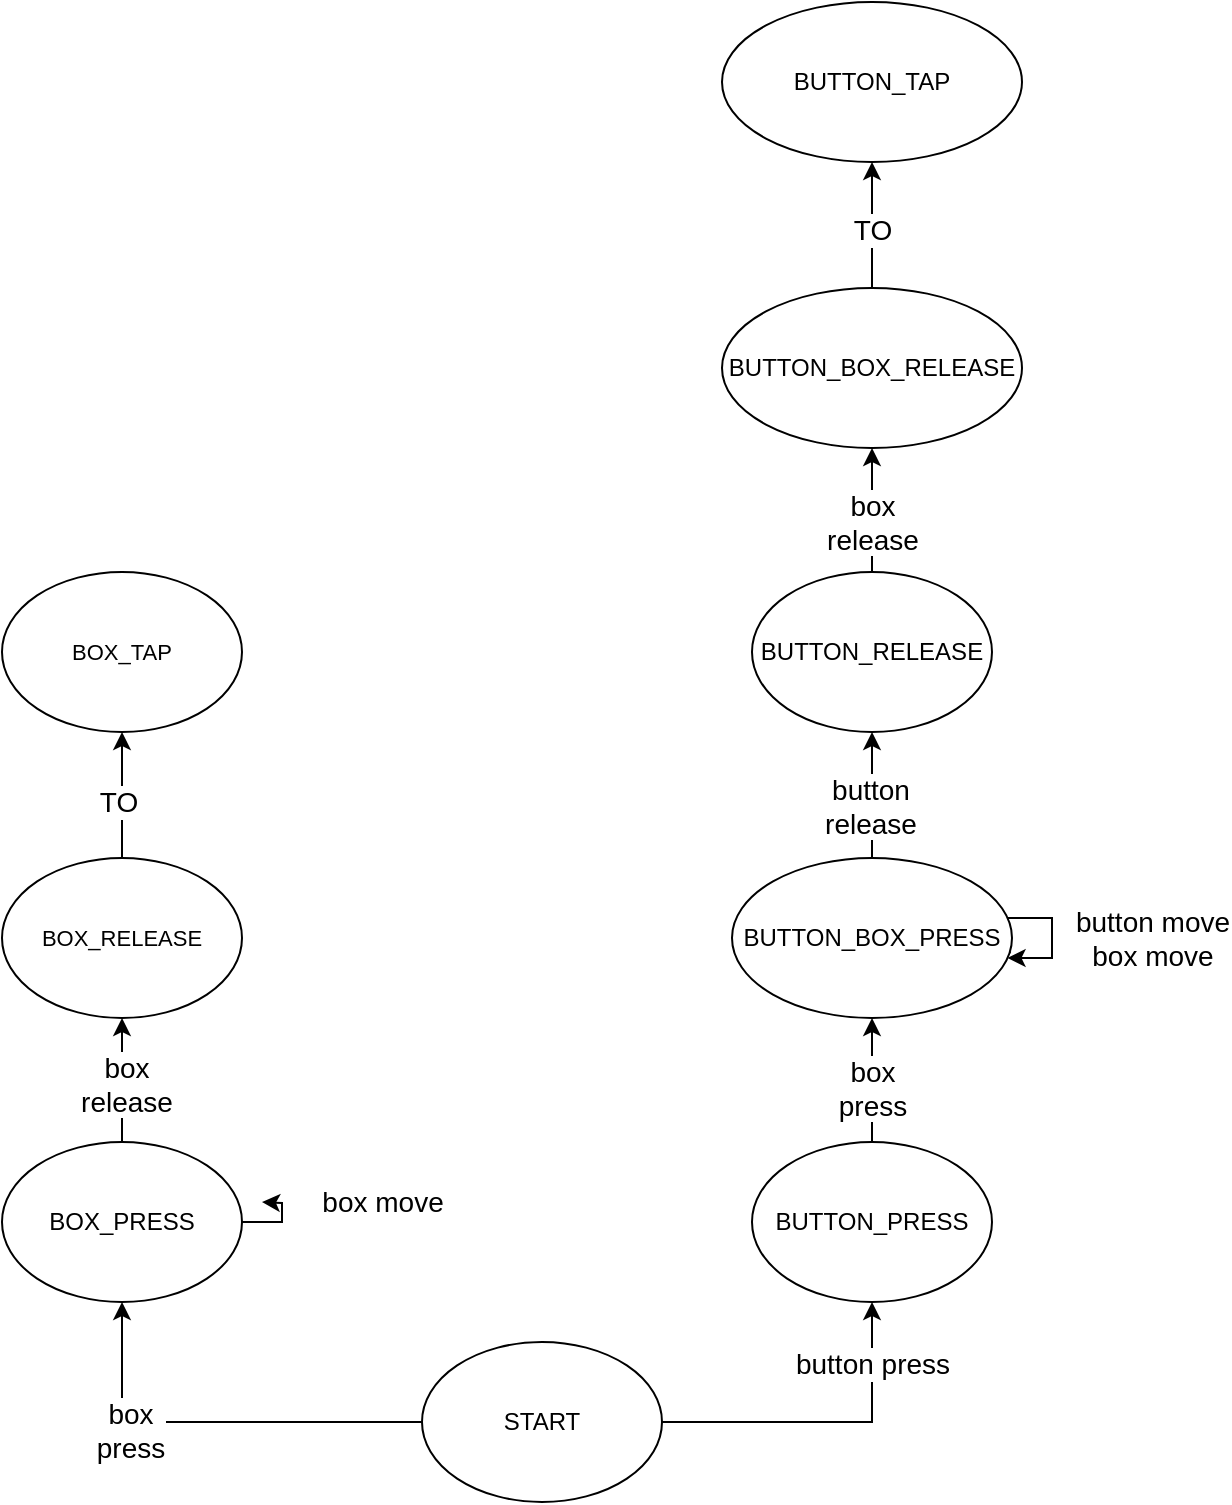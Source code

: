 <mxfile version="28.1.2" pages="8">
  <diagram id="D8kfNDh2xh5PO_O7ufFX" name="states-1">
    <mxGraphModel dx="2276" dy="1949" grid="1" gridSize="10" guides="1" tooltips="1" connect="1" arrows="1" fold="1" page="1" pageScale="1" pageWidth="850" pageHeight="1100" math="0" shadow="0">
      <root>
        <mxCell id="0" />
        <mxCell id="1" parent="0" />
        <mxCell id="rzPouIs4uU39w_d6DX8F-15" style="edgeStyle=orthogonalEdgeStyle;rounded=0;orthogonalLoop=1;jettySize=auto;html=1;" parent="1" source="rzPouIs4uU39w_d6DX8F-3" target="rzPouIs4uU39w_d6DX8F-5" edge="1">
          <mxGeometry relative="1" as="geometry" />
        </mxCell>
        <mxCell id="rzPouIs4uU39w_d6DX8F-22" value="&lt;font style=&quot;font-size: 14px;&quot;&gt;button press&lt;/font&gt;" style="edgeLabel;html=1;align=center;verticalAlign=middle;resizable=0;points=[];" parent="rzPouIs4uU39w_d6DX8F-15" vertex="1" connectable="0">
          <mxGeometry x="0.439" relative="1" as="geometry">
            <mxPoint y="-16" as="offset" />
          </mxGeometry>
        </mxCell>
        <mxCell id="rzPouIs4uU39w_d6DX8F-16" style="edgeStyle=orthogonalEdgeStyle;rounded=0;orthogonalLoop=1;jettySize=auto;html=1;" parent="1" source="rzPouIs4uU39w_d6DX8F-3" target="rzPouIs4uU39w_d6DX8F-7" edge="1">
          <mxGeometry relative="1" as="geometry" />
        </mxCell>
        <mxCell id="rzPouIs4uU39w_d6DX8F-39" value="&lt;span style=&quot;font-size: 14px;&quot;&gt;box&lt;/span&gt;&lt;br style=&quot;font-size: 14px;&quot;&gt;&lt;span style=&quot;font-size: 14px;&quot;&gt;press&lt;/span&gt;" style="edgeLabel;html=1;align=center;verticalAlign=middle;resizable=0;points=[];" parent="rzPouIs4uU39w_d6DX8F-16" vertex="1" connectable="0">
          <mxGeometry x="0.501" y="-2" relative="1" as="geometry">
            <mxPoint x="2" y="11" as="offset" />
          </mxGeometry>
        </mxCell>
        <mxCell id="rzPouIs4uU39w_d6DX8F-3" value="&lt;span style=&quot;text-align: left;&quot;&gt;START&lt;/span&gt;" style="ellipse;whiteSpace=wrap;html=1;" parent="1" vertex="1">
          <mxGeometry x="-500" y="-270" width="120" height="80" as="geometry" />
        </mxCell>
        <mxCell id="rzPouIs4uU39w_d6DX8F-17" style="edgeStyle=orthogonalEdgeStyle;rounded=0;orthogonalLoop=1;jettySize=auto;html=1;" parent="1" source="rzPouIs4uU39w_d6DX8F-5" target="rzPouIs4uU39w_d6DX8F-8" edge="1">
          <mxGeometry relative="1" as="geometry" />
        </mxCell>
        <mxCell id="rzPouIs4uU39w_d6DX8F-23" value="&lt;span style=&quot;font-size: 14px;&quot;&gt;box&lt;br&gt;press&lt;/span&gt;" style="edgeLabel;html=1;align=center;verticalAlign=middle;resizable=0;points=[];" parent="rzPouIs4uU39w_d6DX8F-17" vertex="1" connectable="0">
          <mxGeometry x="-0.114" relative="1" as="geometry">
            <mxPoint as="offset" />
          </mxGeometry>
        </mxCell>
        <mxCell id="rzPouIs4uU39w_d6DX8F-5" value="&lt;span style=&quot;text-align: left;&quot;&gt;BUTTON_PRESS&lt;/span&gt;" style="ellipse;whiteSpace=wrap;html=1;" parent="1" vertex="1">
          <mxGeometry x="-335" y="-370" width="120" height="80" as="geometry" />
        </mxCell>
        <mxCell id="rzPouIs4uU39w_d6DX8F-19" style="edgeStyle=orthogonalEdgeStyle;rounded=0;orthogonalLoop=1;jettySize=auto;html=1;" parent="1" source="rzPouIs4uU39w_d6DX8F-6" target="rzPouIs4uU39w_d6DX8F-10" edge="1">
          <mxGeometry relative="1" as="geometry" />
        </mxCell>
        <mxCell id="rzPouIs4uU39w_d6DX8F-25" value="&lt;span style=&quot;font-size: 14px;&quot;&gt;box&lt;br&gt;release&lt;/span&gt;" style="edgeLabel;html=1;align=center;verticalAlign=middle;resizable=0;points=[];" parent="rzPouIs4uU39w_d6DX8F-19" vertex="1" connectable="0">
          <mxGeometry x="-0.315" y="1" relative="1" as="geometry">
            <mxPoint x="1" y="-4" as="offset" />
          </mxGeometry>
        </mxCell>
        <mxCell id="rzPouIs4uU39w_d6DX8F-6" value="&lt;span style=&quot;text-align: left;&quot;&gt;BUTTON_RELEASE&lt;/span&gt;" style="ellipse;whiteSpace=wrap;html=1;" parent="1" vertex="1">
          <mxGeometry x="-335" y="-655" width="120" height="80" as="geometry" />
        </mxCell>
        <mxCell id="rzPouIs4uU39w_d6DX8F-37" style="edgeStyle=orthogonalEdgeStyle;rounded=0;orthogonalLoop=1;jettySize=auto;html=1;" parent="1" source="rzPouIs4uU39w_d6DX8F-7" target="rzPouIs4uU39w_d6DX8F-9" edge="1">
          <mxGeometry relative="1" as="geometry" />
        </mxCell>
        <mxCell id="rzPouIs4uU39w_d6DX8F-41" value="&lt;span style=&quot;font-size: 14px;&quot;&gt;box&lt;/span&gt;&lt;br style=&quot;font-size: 14px;&quot;&gt;&lt;span style=&quot;font-size: 14px;&quot;&gt;release&lt;/span&gt;" style="edgeLabel;html=1;align=center;verticalAlign=middle;resizable=0;points=[];" parent="rzPouIs4uU39w_d6DX8F-37" vertex="1" connectable="0">
          <mxGeometry x="-0.071" y="-2" relative="1" as="geometry">
            <mxPoint as="offset" />
          </mxGeometry>
        </mxCell>
        <mxCell id="rzPouIs4uU39w_d6DX8F-46" style="edgeStyle=orthogonalEdgeStyle;rounded=0;orthogonalLoop=1;jettySize=auto;html=1;" parent="1" source="rzPouIs4uU39w_d6DX8F-7" edge="1">
          <mxGeometry relative="1" as="geometry">
            <mxPoint x="-580" y="-340" as="targetPoint" />
          </mxGeometry>
        </mxCell>
        <mxCell id="rzPouIs4uU39w_d6DX8F-47" value="&lt;span style=&quot;font-size: 14px;&quot;&gt;box move&lt;/span&gt;" style="edgeLabel;html=1;align=center;verticalAlign=middle;resizable=0;points=[];" parent="rzPouIs4uU39w_d6DX8F-46" vertex="1" connectable="0">
          <mxGeometry x="-0.026" relative="1" as="geometry">
            <mxPoint x="51" y="-10" as="offset" />
          </mxGeometry>
        </mxCell>
        <mxCell id="rzPouIs4uU39w_d6DX8F-7" value="&lt;span style=&quot;text-align: left;&quot;&gt;BOX_PRESS&lt;/span&gt;" style="ellipse;whiteSpace=wrap;html=1;" parent="1" vertex="1">
          <mxGeometry x="-710" y="-370" width="120" height="80" as="geometry" />
        </mxCell>
        <mxCell id="rzPouIs4uU39w_d6DX8F-18" style="edgeStyle=orthogonalEdgeStyle;rounded=0;orthogonalLoop=1;jettySize=auto;html=1;" parent="1" source="rzPouIs4uU39w_d6DX8F-8" target="rzPouIs4uU39w_d6DX8F-6" edge="1">
          <mxGeometry relative="1" as="geometry" />
        </mxCell>
        <mxCell id="rzPouIs4uU39w_d6DX8F-24" value="&lt;span style=&quot;font-size: 14px;&quot;&gt;button&lt;br&gt;release&lt;/span&gt;" style="edgeLabel;html=1;align=center;verticalAlign=middle;resizable=0;points=[];" parent="rzPouIs4uU39w_d6DX8F-18" vertex="1" connectable="0">
          <mxGeometry x="-0.165" y="1" relative="1" as="geometry">
            <mxPoint as="offset" />
          </mxGeometry>
        </mxCell>
        <mxCell id="rzPouIs4uU39w_d6DX8F-32" style="edgeStyle=orthogonalEdgeStyle;rounded=0;orthogonalLoop=1;jettySize=auto;html=1;entryX=0.958;entryY=0.694;entryDx=0;entryDy=0;entryPerimeter=0;exitX=0.963;exitY=0.61;exitDx=0;exitDy=0;exitPerimeter=0;" parent="1" source="rzPouIs4uU39w_d6DX8F-8" target="rzPouIs4uU39w_d6DX8F-8" edge="1">
          <mxGeometry relative="1" as="geometry">
            <mxPoint x="-170.003" y="-522" as="targetPoint" />
            <mxPoint x="-170.003" y="-542" as="sourcePoint" />
          </mxGeometry>
        </mxCell>
        <mxCell id="rzPouIs4uU39w_d6DX8F-8" value="&lt;font style=&quot;font-size: 12px;&quot;&gt;&lt;span style=&quot;text-align: left;&quot;&gt;&lt;font style=&quot;&quot;&gt;BUTTON_&lt;/font&gt;&lt;/span&gt;&lt;span style=&quot;text-align: left;&quot;&gt;BOX_&lt;/span&gt;&lt;span style=&quot;text-align: left;&quot;&gt;&lt;font style=&quot;&quot;&gt;PRESS&lt;/font&gt;&lt;/span&gt;&lt;/font&gt;" style="ellipse;whiteSpace=wrap;html=1;" parent="1" vertex="1">
          <mxGeometry x="-345" y="-512" width="140" height="80" as="geometry" />
        </mxCell>
        <mxCell id="rzPouIs4uU39w_d6DX8F-38" style="edgeStyle=orthogonalEdgeStyle;rounded=0;orthogonalLoop=1;jettySize=auto;html=1;" parent="1" source="rzPouIs4uU39w_d6DX8F-9" target="rzPouIs4uU39w_d6DX8F-13" edge="1">
          <mxGeometry relative="1" as="geometry" />
        </mxCell>
        <mxCell id="rzPouIs4uU39w_d6DX8F-42" value="&lt;span style=&quot;font-size: 14px;&quot;&gt;TO&lt;/span&gt;" style="edgeLabel;html=1;align=center;verticalAlign=middle;resizable=0;points=[];" parent="rzPouIs4uU39w_d6DX8F-38" vertex="1" connectable="0">
          <mxGeometry x="-0.116" y="2" relative="1" as="geometry">
            <mxPoint as="offset" />
          </mxGeometry>
        </mxCell>
        <mxCell id="rzPouIs4uU39w_d6DX8F-9" value="&lt;span style=&quot;text-align: left;&quot;&gt;&lt;font style=&quot;font-size: 11px;&quot;&gt;BOX_RELEASE&lt;/font&gt;&lt;/span&gt;" style="ellipse;whiteSpace=wrap;html=1;" parent="1" vertex="1">
          <mxGeometry x="-710" y="-512" width="120" height="80" as="geometry" />
        </mxCell>
        <mxCell id="rzPouIs4uU39w_d6DX8F-20" style="edgeStyle=orthogonalEdgeStyle;rounded=0;orthogonalLoop=1;jettySize=auto;html=1;" parent="1" source="rzPouIs4uU39w_d6DX8F-10" target="rzPouIs4uU39w_d6DX8F-12" edge="1">
          <mxGeometry relative="1" as="geometry" />
        </mxCell>
        <mxCell id="rzPouIs4uU39w_d6DX8F-27" value="&lt;span style=&quot;font-size: 14px;&quot;&gt;TO&lt;/span&gt;" style="edgeLabel;html=1;align=center;verticalAlign=middle;resizable=0;points=[];" parent="rzPouIs4uU39w_d6DX8F-20" vertex="1" connectable="0">
          <mxGeometry x="-0.085" relative="1" as="geometry">
            <mxPoint as="offset" />
          </mxGeometry>
        </mxCell>
        <mxCell id="rzPouIs4uU39w_d6DX8F-10" value="&lt;font style=&quot;font-size: 12px;&quot;&gt;&lt;span style=&quot;text-align: left;&quot;&gt;&lt;font style=&quot;&quot;&gt;BUTTON_&lt;/font&gt;&lt;/span&gt;&lt;span style=&quot;text-align: left;&quot;&gt;BOX_&lt;/span&gt;&lt;span style=&quot;text-align: left;&quot;&gt;&lt;font style=&quot;&quot;&gt;RELEASE&lt;/font&gt;&lt;/span&gt;&lt;/font&gt;" style="ellipse;whiteSpace=wrap;html=1;" parent="1" vertex="1">
          <mxGeometry x="-350" y="-797" width="150" height="80" as="geometry" />
        </mxCell>
        <mxCell id="rzPouIs4uU39w_d6DX8F-12" value="&lt;font style=&quot;font-size: 12px;&quot;&gt;&lt;span style=&quot;text-align: left;&quot;&gt;&lt;font style=&quot;&quot;&gt;BUTTON_TAP&lt;/font&gt;&lt;/span&gt;&lt;/font&gt;" style="ellipse;whiteSpace=wrap;html=1;" parent="1" vertex="1">
          <mxGeometry x="-350" y="-940" width="150" height="80" as="geometry" />
        </mxCell>
        <mxCell id="rzPouIs4uU39w_d6DX8F-13" value="&lt;span style=&quot;text-align: left;&quot;&gt;&lt;font style=&quot;font-size: 11px;&quot;&gt;BOX_TAP&lt;/font&gt;&lt;/span&gt;" style="ellipse;whiteSpace=wrap;html=1;" parent="1" vertex="1">
          <mxGeometry x="-710" y="-655" width="120" height="80" as="geometry" />
        </mxCell>
        <mxCell id="rzPouIs4uU39w_d6DX8F-35" style="edgeStyle=orthogonalEdgeStyle;rounded=0;orthogonalLoop=1;jettySize=auto;html=1;" parent="1" source="rzPouIs4uU39w_d6DX8F-8" target="rzPouIs4uU39w_d6DX8F-8" edge="1">
          <mxGeometry relative="1" as="geometry" />
        </mxCell>
        <mxCell id="rzPouIs4uU39w_d6DX8F-36" value="&lt;span style=&quot;font-size: 14px;&quot;&gt;button move&lt;/span&gt;&lt;br style=&quot;font-size: 14px;&quot;&gt;&lt;span style=&quot;font-size: 14px;&quot;&gt;box move&lt;/span&gt;" style="edgeLabel;html=1;align=center;verticalAlign=middle;resizable=0;points=[];" parent="rzPouIs4uU39w_d6DX8F-35" vertex="1" connectable="0">
          <mxGeometry x="0.185" y="-2" relative="1" as="geometry">
            <mxPoint x="52" y="-6" as="offset" />
          </mxGeometry>
        </mxCell>
      </root>
    </mxGraphModel>
  </diagram>
  <diagram id="84G8Q3nvqH1sMrAPZRfk" name="states-n">
    <mxGraphModel dx="2276" dy="1949" grid="1" gridSize="10" guides="1" tooltips="1" connect="1" arrows="1" fold="1" page="1" pageScale="1" pageWidth="850" pageHeight="1100" math="0" shadow="0">
      <root>
        <mxCell id="0" />
        <mxCell id="1" parent="0" />
        <mxCell id="KoyG0S4A7snd6KrIyoti-1" style="edgeStyle=orthogonalEdgeStyle;rounded=0;orthogonalLoop=1;jettySize=auto;html=1;" parent="1" source="KoyG0S4A7snd6KrIyoti-5" target="KoyG0S4A7snd6KrIyoti-8" edge="1">
          <mxGeometry relative="1" as="geometry" />
        </mxCell>
        <mxCell id="KoyG0S4A7snd6KrIyoti-2" value="&lt;font style=&quot;font-size: 14px;&quot;&gt;button press(i)&lt;/font&gt;" style="edgeLabel;html=1;align=center;verticalAlign=middle;resizable=0;points=[];" parent="KoyG0S4A7snd6KrIyoti-1" vertex="1" connectable="0">
          <mxGeometry x="0.439" relative="1" as="geometry">
            <mxPoint y="-16" as="offset" />
          </mxGeometry>
        </mxCell>
        <mxCell id="KoyG0S4A7snd6KrIyoti-3" style="edgeStyle=orthogonalEdgeStyle;rounded=0;orthogonalLoop=1;jettySize=auto;html=1;" parent="1" source="KoyG0S4A7snd6KrIyoti-5" target="KoyG0S4A7snd6KrIyoti-16" edge="1">
          <mxGeometry relative="1" as="geometry" />
        </mxCell>
        <mxCell id="KoyG0S4A7snd6KrIyoti-4" value="&lt;span style=&quot;font-size: 14px;&quot;&gt;box&amp;nbsp;&lt;/span&gt;&lt;span style=&quot;font-size: 14px;&quot;&gt;press(i)&lt;/span&gt;" style="edgeLabel;html=1;align=center;verticalAlign=middle;resizable=0;points=[];" parent="KoyG0S4A7snd6KrIyoti-3" vertex="1" connectable="0">
          <mxGeometry x="0.501" y="-2" relative="1" as="geometry">
            <mxPoint x="-2" y="-22" as="offset" />
          </mxGeometry>
        </mxCell>
        <mxCell id="KoyG0S4A7snd6KrIyoti-5" value="&lt;span style=&quot;text-align: left;&quot;&gt;START&lt;/span&gt;" style="ellipse;whiteSpace=wrap;html=1;" parent="1" vertex="1">
          <mxGeometry x="-500" y="-270" width="120" height="80" as="geometry" />
        </mxCell>
        <mxCell id="KoyG0S4A7snd6KrIyoti-6" style="edgeStyle=orthogonalEdgeStyle;rounded=0;orthogonalLoop=1;jettySize=auto;html=1;" parent="1" source="KoyG0S4A7snd6KrIyoti-8" target="KoyG0S4A7snd6KrIyoti-20" edge="1">
          <mxGeometry relative="1" as="geometry" />
        </mxCell>
        <mxCell id="KoyG0S4A7snd6KrIyoti-7" value="&lt;span style=&quot;font-size: 14px;&quot;&gt;box press(i)&lt;/span&gt;" style="edgeLabel;html=1;align=center;verticalAlign=middle;resizable=0;points=[];" parent="KoyG0S4A7snd6KrIyoti-6" vertex="1" connectable="0">
          <mxGeometry x="-0.114" relative="1" as="geometry">
            <mxPoint as="offset" />
          </mxGeometry>
        </mxCell>
        <mxCell id="KoyG0S4A7snd6KrIyoti-8" value="&lt;span style=&quot;text-align: left;&quot;&gt;BUTTON_PRESS&lt;/span&gt;" style="ellipse;whiteSpace=wrap;html=1;" parent="1" vertex="1">
          <mxGeometry x="-335" y="-370" width="120" height="80" as="geometry" />
        </mxCell>
        <mxCell id="KoyG0S4A7snd6KrIyoti-9" style="edgeStyle=orthogonalEdgeStyle;rounded=0;orthogonalLoop=1;jettySize=auto;html=1;" parent="1" source="KoyG0S4A7snd6KrIyoti-11" target="KoyG0S4A7snd6KrIyoti-26" edge="1">
          <mxGeometry relative="1" as="geometry" />
        </mxCell>
        <mxCell id="KoyG0S4A7snd6KrIyoti-10" value="&lt;span style=&quot;font-size: 14px;&quot;&gt;box release(i)&lt;/span&gt;" style="edgeLabel;html=1;align=center;verticalAlign=middle;resizable=0;points=[];" parent="KoyG0S4A7snd6KrIyoti-9" vertex="1" connectable="0">
          <mxGeometry x="-0.315" y="1" relative="1" as="geometry">
            <mxPoint x="1" y="-4" as="offset" />
          </mxGeometry>
        </mxCell>
        <mxCell id="KoyG0S4A7snd6KrIyoti-11" value="&lt;span style=&quot;text-align: left;&quot;&gt;BUTTON_RELEASE&lt;/span&gt;" style="ellipse;whiteSpace=wrap;html=1;" parent="1" vertex="1">
          <mxGeometry x="-335" y="-655" width="120" height="80" as="geometry" />
        </mxCell>
        <mxCell id="KoyG0S4A7snd6KrIyoti-12" style="edgeStyle=orthogonalEdgeStyle;rounded=0;orthogonalLoop=1;jettySize=auto;html=1;" parent="1" source="KoyG0S4A7snd6KrIyoti-16" target="KoyG0S4A7snd6KrIyoti-23" edge="1">
          <mxGeometry relative="1" as="geometry" />
        </mxCell>
        <mxCell id="KoyG0S4A7snd6KrIyoti-13" value="&lt;span style=&quot;font-size: 14px;&quot;&gt;box&amp;nbsp;&lt;/span&gt;&lt;span style=&quot;font-size: 14px;&quot;&gt;release(i)&lt;/span&gt;" style="edgeLabel;html=1;align=center;verticalAlign=middle;resizable=0;points=[];" parent="KoyG0S4A7snd6KrIyoti-12" vertex="1" connectable="0">
          <mxGeometry x="-0.071" y="-2" relative="1" as="geometry">
            <mxPoint as="offset" />
          </mxGeometry>
        </mxCell>
        <mxCell id="KoyG0S4A7snd6KrIyoti-14" style="edgeStyle=orthogonalEdgeStyle;rounded=0;orthogonalLoop=1;jettySize=auto;html=1;" parent="1" source="KoyG0S4A7snd6KrIyoti-16" edge="1">
          <mxGeometry relative="1" as="geometry">
            <mxPoint x="-580" y="-340" as="targetPoint" />
          </mxGeometry>
        </mxCell>
        <mxCell id="KoyG0S4A7snd6KrIyoti-15" value="&lt;span style=&quot;font-size: 14px;&quot;&gt;box move(i)&lt;/span&gt;" style="edgeLabel;html=1;align=center;verticalAlign=middle;resizable=0;points=[];" parent="KoyG0S4A7snd6KrIyoti-14" vertex="1" connectable="0">
          <mxGeometry x="-0.026" relative="1" as="geometry">
            <mxPoint x="51" y="-10" as="offset" />
          </mxGeometry>
        </mxCell>
        <mxCell id="KoyG0S4A7snd6KrIyoti-16" value="&lt;span style=&quot;text-align: left;&quot;&gt;BOX_PRESS&lt;/span&gt;" style="ellipse;whiteSpace=wrap;html=1;" parent="1" vertex="1">
          <mxGeometry x="-710" y="-370" width="120" height="80" as="geometry" />
        </mxCell>
        <mxCell id="KoyG0S4A7snd6KrIyoti-17" style="edgeStyle=orthogonalEdgeStyle;rounded=0;orthogonalLoop=1;jettySize=auto;html=1;" parent="1" source="KoyG0S4A7snd6KrIyoti-20" target="KoyG0S4A7snd6KrIyoti-11" edge="1">
          <mxGeometry relative="1" as="geometry" />
        </mxCell>
        <mxCell id="KoyG0S4A7snd6KrIyoti-18" value="&lt;span style=&quot;font-size: 14px;&quot;&gt;button release(i)&lt;/span&gt;" style="edgeLabel;html=1;align=center;verticalAlign=middle;resizable=0;points=[];" parent="KoyG0S4A7snd6KrIyoti-17" vertex="1" connectable="0">
          <mxGeometry x="-0.165" y="1" relative="1" as="geometry">
            <mxPoint as="offset" />
          </mxGeometry>
        </mxCell>
        <mxCell id="KoyG0S4A7snd6KrIyoti-19" style="edgeStyle=orthogonalEdgeStyle;rounded=0;orthogonalLoop=1;jettySize=auto;html=1;entryX=0.958;entryY=0.694;entryDx=0;entryDy=0;entryPerimeter=0;exitX=0.963;exitY=0.61;exitDx=0;exitDy=0;exitPerimeter=0;" parent="1" source="KoyG0S4A7snd6KrIyoti-20" target="KoyG0S4A7snd6KrIyoti-20" edge="1">
          <mxGeometry relative="1" as="geometry">
            <mxPoint x="-170.003" y="-522" as="targetPoint" />
            <mxPoint x="-170.003" y="-542" as="sourcePoint" />
          </mxGeometry>
        </mxCell>
        <mxCell id="KoyG0S4A7snd6KrIyoti-20" value="&lt;font style=&quot;font-size: 12px;&quot;&gt;&lt;span style=&quot;text-align: left;&quot;&gt;&lt;font style=&quot;&quot;&gt;BUTTON_&lt;/font&gt;&lt;/span&gt;&lt;span style=&quot;text-align: left;&quot;&gt;BOX_&lt;/span&gt;&lt;span style=&quot;text-align: left;&quot;&gt;&lt;font style=&quot;&quot;&gt;PRESS&lt;/font&gt;&lt;/span&gt;&lt;/font&gt;" style="ellipse;whiteSpace=wrap;html=1;" parent="1" vertex="1">
          <mxGeometry x="-345" y="-512" width="140" height="80" as="geometry" />
        </mxCell>
        <mxCell id="KoyG0S4A7snd6KrIyoti-21" style="edgeStyle=orthogonalEdgeStyle;rounded=0;orthogonalLoop=1;jettySize=auto;html=1;" parent="1" source="KoyG0S4A7snd6KrIyoti-23" target="KoyG0S4A7snd6KrIyoti-28" edge="1">
          <mxGeometry relative="1" as="geometry" />
        </mxCell>
        <mxCell id="KoyG0S4A7snd6KrIyoti-22" value="&lt;span style=&quot;font-size: 14px;&quot;&gt;TO&lt;/span&gt;" style="edgeLabel;html=1;align=center;verticalAlign=middle;resizable=0;points=[];" parent="KoyG0S4A7snd6KrIyoti-21" vertex="1" connectable="0">
          <mxGeometry x="-0.116" y="2" relative="1" as="geometry">
            <mxPoint as="offset" />
          </mxGeometry>
        </mxCell>
        <mxCell id="KoyG0S4A7snd6KrIyoti-23" value="&lt;span style=&quot;text-align: left;&quot;&gt;&lt;font style=&quot;font-size: 11px;&quot;&gt;BOX_RELEASE&lt;/font&gt;&lt;/span&gt;" style="ellipse;whiteSpace=wrap;html=1;" parent="1" vertex="1">
          <mxGeometry x="-710" y="-512" width="120" height="80" as="geometry" />
        </mxCell>
        <mxCell id="KoyG0S4A7snd6KrIyoti-24" style="edgeStyle=orthogonalEdgeStyle;rounded=0;orthogonalLoop=1;jettySize=auto;html=1;" parent="1" source="KoyG0S4A7snd6KrIyoti-26" target="KoyG0S4A7snd6KrIyoti-27" edge="1">
          <mxGeometry relative="1" as="geometry" />
        </mxCell>
        <mxCell id="KoyG0S4A7snd6KrIyoti-25" value="&lt;span style=&quot;font-size: 14px;&quot;&gt;TO&lt;/span&gt;" style="edgeLabel;html=1;align=center;verticalAlign=middle;resizable=0;points=[];" parent="KoyG0S4A7snd6KrIyoti-24" vertex="1" connectable="0">
          <mxGeometry x="-0.085" relative="1" as="geometry">
            <mxPoint as="offset" />
          </mxGeometry>
        </mxCell>
        <mxCell id="KoyG0S4A7snd6KrIyoti-26" value="&lt;font style=&quot;font-size: 12px;&quot;&gt;&lt;span style=&quot;text-align: left;&quot;&gt;&lt;font style=&quot;&quot;&gt;BUTTON_&lt;/font&gt;&lt;/span&gt;&lt;span style=&quot;text-align: left;&quot;&gt;BOX_&lt;/span&gt;&lt;span style=&quot;text-align: left;&quot;&gt;&lt;font style=&quot;&quot;&gt;RELEASE&lt;/font&gt;&lt;/span&gt;&lt;/font&gt;" style="ellipse;whiteSpace=wrap;html=1;" parent="1" vertex="1">
          <mxGeometry x="-350" y="-797" width="150" height="80" as="geometry" />
        </mxCell>
        <mxCell id="9dDR786P_6VCwkHqHbjJ-2" style="edgeStyle=orthogonalEdgeStyle;rounded=0;orthogonalLoop=1;jettySize=auto;html=1;" edge="1" parent="1" source="KoyG0S4A7snd6KrIyoti-27" target="KoyG0S4A7snd6KrIyoti-5">
          <mxGeometry relative="1" as="geometry" />
        </mxCell>
        <mxCell id="9dDR786P_6VCwkHqHbjJ-6" style="edgeStyle=orthogonalEdgeStyle;rounded=0;orthogonalLoop=1;jettySize=auto;html=1;" edge="1" parent="1" source="KoyG0S4A7snd6KrIyoti-27" target="KoyG0S4A7snd6KrIyoti-8">
          <mxGeometry relative="1" as="geometry">
            <Array as="points">
              <mxPoint x="-80" y="-900" />
              <mxPoint x="-80" y="-330" />
            </Array>
          </mxGeometry>
        </mxCell>
        <mxCell id="9dDR786P_6VCwkHqHbjJ-7" value="&lt;span style=&quot;font-size: 14px;&quot;&gt;button press(j)&lt;/span&gt;" style="edgeLabel;html=1;align=center;verticalAlign=middle;resizable=0;points=[];" vertex="1" connectable="0" parent="9dDR786P_6VCwkHqHbjJ-6">
          <mxGeometry x="0.082" relative="1" as="geometry">
            <mxPoint as="offset" />
          </mxGeometry>
        </mxCell>
        <mxCell id="KoyG0S4A7snd6KrIyoti-27" value="&lt;font style=&quot;font-size: 12px;&quot;&gt;&lt;span style=&quot;text-align: left;&quot;&gt;&lt;font style=&quot;&quot;&gt;BUTTON_TAP&lt;/font&gt;&lt;/span&gt;&lt;/font&gt;" style="ellipse;whiteSpace=wrap;html=1;" parent="1" vertex="1">
          <mxGeometry x="-350" y="-940" width="150" height="80" as="geometry" />
        </mxCell>
        <mxCell id="9dDR786P_6VCwkHqHbjJ-1" style="edgeStyle=orthogonalEdgeStyle;rounded=0;orthogonalLoop=1;jettySize=auto;html=1;" edge="1" parent="1" source="KoyG0S4A7snd6KrIyoti-28" target="KoyG0S4A7snd6KrIyoti-5">
          <mxGeometry relative="1" as="geometry" />
        </mxCell>
        <mxCell id="9dDR786P_6VCwkHqHbjJ-4" style="edgeStyle=orthogonalEdgeStyle;rounded=0;orthogonalLoop=1;jettySize=auto;html=1;entryX=0;entryY=0.5;entryDx=0;entryDy=0;" edge="1" parent="1" source="KoyG0S4A7snd6KrIyoti-28" target="KoyG0S4A7snd6KrIyoti-16">
          <mxGeometry relative="1" as="geometry">
            <Array as="points">
              <mxPoint x="-780" y="-615" />
              <mxPoint x="-780" y="-330" />
            </Array>
          </mxGeometry>
        </mxCell>
        <mxCell id="9dDR786P_6VCwkHqHbjJ-5" value="&lt;span style=&quot;font-size: 14px;&quot;&gt;box&amp;nbsp;&lt;/span&gt;&lt;span style=&quot;font-size: 14px;&quot;&gt;press(j)&lt;/span&gt;" style="edgeLabel;html=1;align=center;verticalAlign=middle;resizable=0;points=[];" vertex="1" connectable="0" parent="9dDR786P_6VCwkHqHbjJ-4">
          <mxGeometry x="0.195" y="-1" relative="1" as="geometry">
            <mxPoint as="offset" />
          </mxGeometry>
        </mxCell>
        <mxCell id="KoyG0S4A7snd6KrIyoti-28" value="&lt;span style=&quot;text-align: left;&quot;&gt;&lt;font style=&quot;font-size: 11px;&quot;&gt;BOX_TAP&lt;/font&gt;&lt;/span&gt;" style="ellipse;whiteSpace=wrap;html=1;" parent="1" vertex="1">
          <mxGeometry x="-710" y="-655" width="120" height="80" as="geometry" />
        </mxCell>
        <mxCell id="KoyG0S4A7snd6KrIyoti-29" style="edgeStyle=orthogonalEdgeStyle;rounded=0;orthogonalLoop=1;jettySize=auto;html=1;" parent="1" source="KoyG0S4A7snd6KrIyoti-20" target="KoyG0S4A7snd6KrIyoti-20" edge="1">
          <mxGeometry relative="1" as="geometry" />
        </mxCell>
        <mxCell id="KoyG0S4A7snd6KrIyoti-30" value="&lt;span style=&quot;font-size: 14px;&quot;&gt;button move(i)&lt;/span&gt;&lt;br style=&quot;font-size: 14px;&quot;&gt;&lt;span style=&quot;font-size: 14px;&quot;&gt;box move(i)&lt;/span&gt;" style="edgeLabel;html=1;align=center;verticalAlign=middle;resizable=0;points=[];" parent="KoyG0S4A7snd6KrIyoti-29" vertex="1" connectable="0">
          <mxGeometry x="0.185" y="-2" relative="1" as="geometry">
            <mxPoint x="52" y="-6" as="offset" />
          </mxGeometry>
        </mxCell>
      </root>
    </mxGraphModel>
  </diagram>
  <diagram id="lTPi28UhbGAQwxX-qChw" name="n-buttons">
    <mxGraphModel dx="1426" dy="849" grid="1" gridSize="10" guides="1" tooltips="1" connect="1" arrows="1" fold="1" page="1" pageScale="1" pageWidth="850" pageHeight="1100" math="0" shadow="0">
      <root>
        <mxCell id="0" />
        <mxCell id="1" parent="0" />
        <mxCell id="P5bmcnCt_r2T0MBVYtTN-8" value="" style="rounded=0;whiteSpace=wrap;html=1;opacity=30;" vertex="1" parent="1">
          <mxGeometry x="40" y="80" width="640" height="720" as="geometry" />
        </mxCell>
        <mxCell id="P5bmcnCt_r2T0MBVYtTN-1" value="Messages" style="strokeWidth=1;shadow=0;dashed=0;align=center;html=1;shape=mxgraph.mockup.buttons.button;strokeColor=#666666;fontColor=#ffffff;mainText=;buttonStyle=round;fontSize=17;fontStyle=1;fillColor=#008cff;whiteSpace=wrap;" vertex="1" parent="1">
          <mxGeometry x="80" y="120" width="160" height="120" as="geometry" />
        </mxCell>
        <mxCell id="P5bmcnCt_r2T0MBVYtTN-2" value="Mail" style="strokeWidth=1;shadow=0;dashed=0;align=center;html=1;shape=mxgraph.mockup.buttons.button;strokeColor=#666666;fontColor=#ffffff;mainText=;buttonStyle=round;fontSize=17;fontStyle=1;fillColor=#008cff;whiteSpace=wrap;" vertex="1" parent="1">
          <mxGeometry x="275" y="120" width="165" height="120" as="geometry" />
        </mxCell>
        <mxCell id="P5bmcnCt_r2T0MBVYtTN-3" value="Contacts" style="strokeWidth=1;shadow=0;dashed=0;align=center;html=1;shape=mxgraph.mockup.buttons.button;strokeColor=#666666;fontColor=#ffffff;mainText=;buttonStyle=round;fontSize=17;fontStyle=1;fillColor=#008cff;whiteSpace=wrap;" vertex="1" parent="1">
          <mxGeometry x="480" y="120" width="160" height="120" as="geometry" />
        </mxCell>
        <mxCell id="P5bmcnCt_r2T0MBVYtTN-4" value="News" style="strokeWidth=1;shadow=0;dashed=0;align=center;html=1;shape=mxgraph.mockup.buttons.button;strokeColor=#666666;fontColor=#ffffff;mainText=;buttonStyle=round;fontSize=17;fontStyle=1;fillColor=#008cff;whiteSpace=wrap;" vertex="1" parent="1">
          <mxGeometry x="80" y="280" width="160" height="120" as="geometry" />
        </mxCell>
        <mxCell id="P5bmcnCt_r2T0MBVYtTN-5" value="Settings" style="strokeWidth=1;shadow=0;dashed=0;align=center;html=1;shape=mxgraph.mockup.buttons.button;strokeColor=#666666;fontColor=#ffffff;mainText=;buttonStyle=round;fontSize=17;fontStyle=1;fillColor=#008cff;whiteSpace=wrap;" vertex="1" parent="1">
          <mxGeometry x="480" y="280" width="160" height="120" as="geometry" />
        </mxCell>
        <mxCell id="P5bmcnCt_r2T0MBVYtTN-6" value="Maps" style="strokeWidth=1;shadow=0;dashed=0;align=center;html=1;shape=mxgraph.mockup.buttons.button;strokeColor=#666666;fontColor=#ffffff;mainText=;buttonStyle=round;fontSize=17;fontStyle=1;fillColor=#008cff;whiteSpace=wrap;" vertex="1" parent="1">
          <mxGeometry x="282.5" y="280" width="157.5" height="120" as="geometry" />
        </mxCell>
        <mxCell id="P5bmcnCt_r2T0MBVYtTN-9" value="app 1" style="strokeWidth=1;shadow=0;dashed=0;align=center;html=1;shape=mxgraph.mockup.buttons.button;strokeColor=#666666;fontColor=#ffffff;mainText=;buttonStyle=round;fontSize=17;fontStyle=1;fillColor=#008cff;whiteSpace=wrap;" vertex="1" parent="1">
          <mxGeometry x="81.25" y="440" width="160" height="120" as="geometry" />
        </mxCell>
        <mxCell id="P5bmcnCt_r2T0MBVYtTN-10" value="app 3" style="strokeWidth=1;shadow=0;dashed=0;align=center;html=1;shape=mxgraph.mockup.buttons.button;strokeColor=#666666;fontColor=#ffffff;mainText=;buttonStyle=round;fontSize=17;fontStyle=1;fillColor=#008cff;whiteSpace=wrap;" vertex="1" parent="1">
          <mxGeometry x="481.25" y="440" width="160" height="120" as="geometry" />
        </mxCell>
        <mxCell id="P5bmcnCt_r2T0MBVYtTN-11" value="app 2" style="strokeWidth=1;shadow=0;dashed=0;align=center;html=1;shape=mxgraph.mockup.buttons.button;strokeColor=#666666;fontColor=#ffffff;mainText=;buttonStyle=round;fontSize=17;fontStyle=1;fillColor=#008cff;whiteSpace=wrap;" vertex="1" parent="1">
          <mxGeometry x="283.75" y="440" width="157.5" height="120" as="geometry" />
        </mxCell>
        <mxCell id="P5bmcnCt_r2T0MBVYtTN-12" value="app 4" style="strokeWidth=1;shadow=0;dashed=0;align=center;html=1;shape=mxgraph.mockup.buttons.button;strokeColor=#666666;fontColor=#ffffff;mainText=;buttonStyle=round;fontSize=17;fontStyle=1;fillColor=#008cff;whiteSpace=wrap;" vertex="1" parent="1">
          <mxGeometry x="80" y="600" width="160" height="120" as="geometry" />
        </mxCell>
        <mxCell id="P5bmcnCt_r2T0MBVYtTN-13" value="app 6" style="strokeWidth=1;shadow=0;dashed=0;align=center;html=1;shape=mxgraph.mockup.buttons.button;strokeColor=#666666;fontColor=#ffffff;mainText=;buttonStyle=round;fontSize=17;fontStyle=1;fillColor=#008cff;whiteSpace=wrap;" vertex="1" parent="1">
          <mxGeometry x="480" y="600" width="160" height="120" as="geometry" />
        </mxCell>
        <mxCell id="P5bmcnCt_r2T0MBVYtTN-14" value="app 5" style="strokeWidth=1;shadow=0;dashed=0;align=center;html=1;shape=mxgraph.mockup.buttons.button;strokeColor=#666666;fontColor=#ffffff;mainText=;buttonStyle=round;fontSize=17;fontStyle=1;fillColor=#008cff;whiteSpace=wrap;" vertex="1" parent="1">
          <mxGeometry x="282.5" y="600" width="157.5" height="120" as="geometry" />
        </mxCell>
        <mxCell id="P5bmcnCt_r2T0MBVYtTN-15" value="" style="endArrow=classic;startArrow=classic;html=1;rounded=0;" edge="1" parent="1">
          <mxGeometry width="50" height="50" relative="1" as="geometry">
            <mxPoint x="37.5" y="840" as="sourcePoint" />
            <mxPoint x="677.5" y="840" as="targetPoint" />
          </mxGeometry>
        </mxCell>
        <mxCell id="P5bmcnCt_r2T0MBVYtTN-16" value="&lt;font style=&quot;font-size: 18px;&quot;&gt;screen-width&lt;/font&gt;" style="edgeLabel;html=1;align=center;verticalAlign=middle;resizable=0;points=[];" vertex="1" connectable="0" parent="P5bmcnCt_r2T0MBVYtTN-15">
          <mxGeometry x="0.225" y="2" relative="1" as="geometry">
            <mxPoint x="-42" as="offset" />
          </mxGeometry>
        </mxCell>
        <mxCell id="P5bmcnCt_r2T0MBVYtTN-18" value="" style="endArrow=classic;startArrow=classic;html=1;rounded=0;" edge="1" parent="1">
          <mxGeometry width="50" height="50" relative="1" as="geometry">
            <mxPoint x="720" y="80" as="sourcePoint" />
            <mxPoint x="720" y="800" as="targetPoint" />
          </mxGeometry>
        </mxCell>
        <mxCell id="P5bmcnCt_r2T0MBVYtTN-19" value="&lt;font style=&quot;font-size: 18px;&quot;&gt;screen-height&lt;/font&gt;" style="edgeLabel;html=1;align=center;verticalAlign=middle;resizable=0;points=[];rotation=270;" vertex="1" connectable="0" parent="P5bmcnCt_r2T0MBVYtTN-18">
          <mxGeometry x="0.225" y="2" relative="1" as="geometry">
            <mxPoint x="-2" y="-51" as="offset" />
          </mxGeometry>
        </mxCell>
        <mxCell id="P5bmcnCt_r2T0MBVYtTN-20" value="" style="endArrow=classic;startArrow=classic;html=1;rounded=0;dashed=1;dashPattern=8 8;" edge="1" parent="1">
          <mxGeometry width="50" height="50" relative="1" as="geometry">
            <mxPoint x="80" y="60" as="sourcePoint" />
            <mxPoint x="628.75" y="60" as="targetPoint" />
          </mxGeometry>
        </mxCell>
        <mxCell id="P5bmcnCt_r2T0MBVYtTN-21" value="&lt;font style=&quot;font-size: 18px;&quot;&gt;button-columns&lt;/font&gt;" style="edgeLabel;html=1;align=center;verticalAlign=middle;resizable=0;points=[];" vertex="1" connectable="0" parent="P5bmcnCt_r2T0MBVYtTN-20">
          <mxGeometry x="0.225" y="2" relative="1" as="geometry">
            <mxPoint x="-42" as="offset" />
          </mxGeometry>
        </mxCell>
        <mxCell id="P5bmcnCt_r2T0MBVYtTN-22" value="" style="endArrow=classic;startArrow=classic;html=1;rounded=0;dashed=1;dashPattern=8 8;" edge="1" parent="1">
          <mxGeometry width="50" height="50" relative="1" as="geometry">
            <mxPoint x="20" y="120" as="sourcePoint" />
            <mxPoint x="20" y="720" as="targetPoint" />
          </mxGeometry>
        </mxCell>
        <mxCell id="P5bmcnCt_r2T0MBVYtTN-23" value="&lt;font style=&quot;font-size: 18px;&quot;&gt;button-rows&lt;/font&gt;" style="edgeLabel;html=1;align=center;verticalAlign=middle;resizable=0;points=[];rotation=270;" vertex="1" connectable="0" parent="P5bmcnCt_r2T0MBVYtTN-22">
          <mxGeometry x="0.225" y="2" relative="1" as="geometry">
            <mxPoint x="-2" y="-58" as="offset" />
          </mxGeometry>
        </mxCell>
        <mxCell id="P5bmcnCt_r2T0MBVYtTN-24" value="" style="endArrow=classic;startArrow=classic;html=1;rounded=0;" edge="1" parent="1">
          <mxGeometry width="50" height="50" relative="1" as="geometry">
            <mxPoint x="80" y="740" as="sourcePoint" />
            <mxPoint x="240" y="740" as="targetPoint" />
          </mxGeometry>
        </mxCell>
        <mxCell id="P5bmcnCt_r2T0MBVYtTN-25" value="&lt;font style=&quot;font-size: 18px;&quot;&gt;button-width&lt;/font&gt;" style="edgeLabel;html=1;align=center;verticalAlign=middle;resizable=0;points=[];" vertex="1" connectable="0" parent="P5bmcnCt_r2T0MBVYtTN-24">
          <mxGeometry x="0.225" y="2" relative="1" as="geometry">
            <mxPoint x="-18" as="offset" />
          </mxGeometry>
        </mxCell>
        <mxCell id="P5bmcnCt_r2T0MBVYtTN-27" value="" style="endArrow=classic;startArrow=classic;html=1;rounded=0;" edge="1" parent="1">
          <mxGeometry width="50" height="50" relative="1" as="geometry">
            <mxPoint x="60" y="720" as="sourcePoint" />
            <mxPoint x="60" y="600" as="targetPoint" />
          </mxGeometry>
        </mxCell>
        <mxCell id="P5bmcnCt_r2T0MBVYtTN-28" value="&lt;font style=&quot;font-size: 14px;&quot;&gt;button-height&lt;/font&gt;" style="edgeLabel;html=1;align=center;verticalAlign=middle;resizable=0;points=[];rotation=270;" vertex="1" connectable="0" parent="P5bmcnCt_r2T0MBVYtTN-27">
          <mxGeometry x="0.225" y="2" relative="1" as="geometry">
            <mxPoint x="2" y="14" as="offset" />
          </mxGeometry>
        </mxCell>
        <mxCell id="P5bmcnCt_r2T0MBVYtTN-31" value="" style="endArrow=classic;startArrow=classic;html=1;rounded=0;" edge="1" parent="1">
          <mxGeometry width="50" height="50" relative="1" as="geometry">
            <mxPoint x="159.71" y="600" as="sourcePoint" />
            <mxPoint x="159.71" y="560" as="targetPoint" />
          </mxGeometry>
        </mxCell>
        <mxCell id="P5bmcnCt_r2T0MBVYtTN-32" value="`" style="edgeLabel;html=1;align=center;verticalAlign=middle;resizable=0;points=[];" vertex="1" connectable="0" parent="P5bmcnCt_r2T0MBVYtTN-31">
          <mxGeometry x="0.1" y="4" relative="1" as="geometry">
            <mxPoint as="offset" />
          </mxGeometry>
        </mxCell>
        <mxCell id="P5bmcnCt_r2T0MBVYtTN-33" value="gap-height" style="edgeLabel;html=1;align=center;verticalAlign=middle;resizable=0;points=[];" vertex="1" connectable="0" parent="P5bmcnCt_r2T0MBVYtTN-31">
          <mxGeometry x="0.079" y="-1" relative="1" as="geometry">
            <mxPoint as="offset" />
          </mxGeometry>
        </mxCell>
        <mxCell id="P5bmcnCt_r2T0MBVYtTN-40" value="" style="endArrow=classic;startArrow=classic;html=1;rounded=0;" edge="1" parent="1">
          <mxGeometry width="50" height="50" relative="1" as="geometry">
            <mxPoint x="241.25" y="680" as="sourcePoint" />
            <mxPoint x="281.25" y="680" as="targetPoint" />
          </mxGeometry>
        </mxCell>
        <mxCell id="P5bmcnCt_r2T0MBVYtTN-41" value="&lt;font style=&quot;font-size: 12px;&quot;&gt;gap-width&lt;/font&gt;" style="edgeLabel;html=1;align=center;verticalAlign=middle;resizable=0;points=[];rotation=270;" vertex="1" connectable="0" parent="P5bmcnCt_r2T0MBVYtTN-40">
          <mxGeometry x="0.225" y="2" relative="1" as="geometry">
            <mxPoint x="-5" as="offset" />
          </mxGeometry>
        </mxCell>
      </root>
    </mxGraphModel>
  </diagram>
  <diagram id="VWJtUHMU2M4bDkngb9Zi" name="button calc">
    <mxGraphModel dx="1426" dy="849" grid="1" gridSize="10" guides="1" tooltips="1" connect="1" arrows="1" fold="1" page="1" pageScale="1" pageWidth="850" pageHeight="1100" math="0" shadow="0">
      <root>
        <mxCell id="0" />
        <mxCell id="1" parent="0" />
        <mxCell id="0cf20ZVunS0J-2t0ALKh-1" value="bc = button-columns    &#xa;br = button-rows       &#xa;bh = button-height     &#xa;bw = button-width      &#xa;gh = gap-height        &#xa;gp = gap-percentage&#xa;gw = gap-width&#xa;sh = screen-height&#xa;sw = screen-width&#xa;&#xa;&#xa;bh = bw&#xa;gw = gh = bw * gp&#xa;sw = bc * bw + (bc + 1) * gw&#xa;   = bc * bw + (bc + 1) * bw * gp&#xa;   = bc * bw + bc * bw * gp + bw * gp&#xa;   = bc * (bw + bw * gp) + bw * gp&#xa;sw - bw * gp = bc * bw * (gp + 1)&#xa;bc = (sw - bw * gp) / (bw * (gp + 1))&#xa;&#xa;&#xa;sw = 16&#xa;bw = 4&#xa;gp = 0.25&#xa;bc = (16 - 4 * 0.25) / (4 * 1.25)&#xa;   = (16 - 1) / 5&#xa;   = 15 / 5&#xa;   = 3" style="text;whiteSpace=wrap;fontFamily=Lucida Console;" vertex="1" parent="1">
          <mxGeometry x="50" y="400" width="320" height="430" as="geometry" />
        </mxCell>
        <mxCell id="0cf20ZVunS0J-2t0ALKh-2" value="br = button-columns    &#xa;br = button-rows       &#xa;bh = button-height     &#xa;bh = button-width      &#xa;gh = gap-height        &#xa;gp = gap-percentage&#xa;gw = gap-width&#xa;sh = screen-height&#xa;sh = screen-width&#xa;&#xa;&#xa;bh = bh&#xa;gw = gh = bh * gp&#xa;sw = br * bh + (br + 1) * gw&#xa;   = br * bh + (br + 1) * bh * gp&#xa;   = br * bh + br * bh * gp + bh * gp&#xa;   = br * (bh + bh * gp) + bh * gp&#xa;sw - bh * gp = br * bh * (gp + 1)&#xa;br = (sw - bh * gp) / (bh * (gp + 1))&#xa;&#xa;&#xa;sw = 18&#xa;bh = 3&#xa;gp = 0.25&#xa;br = (18 - 3 * 0.25) / (3 * 1.25)&#xa;   = (18 - 0.75) / 3.75&#xa;   = 17.25 / 3.75&#xa;   = 4.6" style="text;whiteSpace=wrap;fontFamily=Lucida Console;" vertex="1" parent="1">
          <mxGeometry x="425" y="400" width="295" height="430" as="geometry" />
        </mxCell>
      </root>
    </mxGraphModel>
  </diagram>
  <diagram name="Page-1" id="ReUejXJAhNZUYpceg3in">
    <mxGraphModel dx="1426" dy="849" grid="1" gridSize="10" guides="1" tooltips="1" connect="1" arrows="1" fold="1" page="1" pageScale="1" pageWidth="1100" pageHeight="850" math="0" shadow="0">
      <root>
        <mxCell id="0" />
        <mxCell id="1" parent="0" />
        <mxCell id="6SS8QiiK82ZBlSGF17Xy-1" value="" style="shape=flexArrow;endArrow=classic;html=1;rounded=0;" parent="1" edge="1">
          <mxGeometry width="50" height="50" relative="1" as="geometry">
            <mxPoint x="320" y="420" as="sourcePoint" />
            <mxPoint x="680" y="420" as="targetPoint" />
          </mxGeometry>
        </mxCell>
        <mxCell id="6SS8QiiK82ZBlSGF17Xy-4" value="" style="endArrow=classic;startArrow=classic;html=1;rounded=0;" parent="1" edge="1">
          <mxGeometry width="50" height="50" relative="1" as="geometry">
            <mxPoint x="320" y="400" as="sourcePoint" />
            <mxPoint x="440" y="400" as="targetPoint" />
          </mxGeometry>
        </mxCell>
        <mxCell id="6SS8QiiK82ZBlSGF17Xy-5" value="debounce" style="edgeLabel;html=1;align=center;verticalAlign=middle;resizable=0;points=[];" parent="6SS8QiiK82ZBlSGF17Xy-4" vertex="1" connectable="0">
          <mxGeometry x="-0.05" y="2" relative="1" as="geometry">
            <mxPoint as="offset" />
          </mxGeometry>
        </mxCell>
        <mxCell id="6SS8QiiK82ZBlSGF17Xy-6" value="" style="endArrow=classic;startArrow=classic;html=1;rounded=0;" parent="1" edge="1">
          <mxGeometry width="50" height="50" relative="1" as="geometry">
            <mxPoint x="440" y="400" as="sourcePoint" />
            <mxPoint x="560" y="400" as="targetPoint" />
          </mxGeometry>
        </mxCell>
        <mxCell id="6SS8QiiK82ZBlSGF17Xy-7" value="double tap" style="edgeLabel;html=1;align=center;verticalAlign=middle;resizable=0;points=[];" parent="6SS8QiiK82ZBlSGF17Xy-6" vertex="1" connectable="0">
          <mxGeometry x="-0.05" y="2" relative="1" as="geometry">
            <mxPoint as="offset" />
          </mxGeometry>
        </mxCell>
        <mxCell id="6SS8QiiK82ZBlSGF17Xy-9" value="" style="endArrow=classic;startArrow=classic;html=1;rounded=0;" parent="1" edge="1">
          <mxGeometry width="50" height="50" relative="1" as="geometry">
            <mxPoint x="560" y="400" as="sourcePoint" />
            <mxPoint x="680" y="400" as="targetPoint" />
          </mxGeometry>
        </mxCell>
        <mxCell id="6SS8QiiK82ZBlSGF17Xy-10" value="single tap" style="edgeLabel;html=1;align=center;verticalAlign=middle;resizable=0;points=[];" parent="6SS8QiiK82ZBlSGF17Xy-9" vertex="1" connectable="0">
          <mxGeometry x="-0.05" y="2" relative="1" as="geometry">
            <mxPoint as="offset" />
          </mxGeometry>
        </mxCell>
      </root>
    </mxGraphModel>
  </diagram>
  <diagram id="ygXxqltxCK9XDOt3eU2M" name="Page-2">
    <mxGraphModel dx="1426" dy="849" grid="0" gridSize="10" guides="1" tooltips="1" connect="1" arrows="1" fold="1" page="1" pageScale="1" pageWidth="1100" pageHeight="850" math="0" shadow="0">
      <root>
        <mxCell id="0" />
        <mxCell id="1" parent="0" />
        <mxCell id="eC-SbuWF9aPsMT2iXi_P-1" value="Messages" style="strokeWidth=1;shadow=0;dashed=0;align=center;html=1;shape=mxgraph.mockup.buttons.button;strokeColor=#666666;fontColor=#ffffff;mainText=;buttonStyle=round;fontSize=17;fontStyle=1;fillColor=#008cff;whiteSpace=wrap;" parent="1" vertex="1">
          <mxGeometry x="190" y="190" width="150" height="50" as="geometry" />
        </mxCell>
        <mxCell id="eC-SbuWF9aPsMT2iXi_P-2" value="Mail" style="strokeWidth=1;shadow=0;dashed=0;align=center;html=1;shape=mxgraph.mockup.buttons.button;strokeColor=#666666;fontColor=#ffffff;mainText=;buttonStyle=round;fontSize=17;fontStyle=1;fillColor=#008cff;whiteSpace=wrap;" parent="1" vertex="1">
          <mxGeometry x="385" y="190" width="150" height="50" as="geometry" />
        </mxCell>
        <mxCell id="eC-SbuWF9aPsMT2iXi_P-3" value="Contacts" style="strokeWidth=1;shadow=0;dashed=0;align=center;html=1;shape=mxgraph.mockup.buttons.button;strokeColor=#666666;fontColor=#ffffff;mainText=;buttonStyle=round;fontSize=17;fontStyle=1;fillColor=#008cff;whiteSpace=wrap;" parent="1" vertex="1">
          <mxGeometry x="580" y="190" width="150" height="50" as="geometry" />
        </mxCell>
        <mxCell id="eC-SbuWF9aPsMT2iXi_P-4" value="News" style="strokeWidth=1;shadow=0;dashed=0;align=center;html=1;shape=mxgraph.mockup.buttons.button;strokeColor=#666666;fontColor=#ffffff;mainText=;buttonStyle=round;fontSize=17;fontStyle=1;fillColor=#008cff;whiteSpace=wrap;" parent="1" vertex="1">
          <mxGeometry x="190" y="280" width="150" height="50" as="geometry" />
        </mxCell>
        <mxCell id="eC-SbuWF9aPsMT2iXi_P-5" value="Settings" style="strokeWidth=1;shadow=0;dashed=0;align=center;html=1;shape=mxgraph.mockup.buttons.button;strokeColor=#666666;fontColor=#ffffff;mainText=;buttonStyle=round;fontSize=17;fontStyle=1;fillColor=#008cff;whiteSpace=wrap;" parent="1" vertex="1">
          <mxGeometry x="580" y="280" width="150" height="50" as="geometry" />
        </mxCell>
        <mxCell id="eC-SbuWF9aPsMT2iXi_P-6" value="Maps" style="strokeWidth=1;shadow=0;dashed=0;align=center;html=1;shape=mxgraph.mockup.buttons.button;strokeColor=#666666;fontColor=#ffffff;mainText=;buttonStyle=round;fontSize=17;fontStyle=1;fillColor=#008cff;whiteSpace=wrap;" parent="1" vertex="1">
          <mxGeometry x="385" y="280" width="150" height="50" as="geometry" />
        </mxCell>
        <mxCell id="nWR7NGQNv7gU1WOCQf8a-20" value="" style="group" parent="1" vertex="1" connectable="0">
          <mxGeometry x="958" y="381" width="80" height="188" as="geometry" />
        </mxCell>
        <mxCell id="nWR7NGQNv7gU1WOCQf8a-5" value="" style="group" parent="nWR7NGQNv7gU1WOCQf8a-20" vertex="1" connectable="0">
          <mxGeometry width="80" height="80" as="geometry" />
        </mxCell>
        <mxCell id="nWR7NGQNv7gU1WOCQf8a-1" value="" style="ellipse;whiteSpace=wrap;html=1;aspect=fixed;" parent="nWR7NGQNv7gU1WOCQf8a-5" vertex="1">
          <mxGeometry width="80" height="80" as="geometry" />
        </mxCell>
        <mxCell id="nWR7NGQNv7gU1WOCQf8a-2" value="" style="shape=flexArrow;endArrow=classic;html=1;rounded=0;fillColor=#000000;" parent="nWR7NGQNv7gU1WOCQf8a-5" edge="1">
          <mxGeometry width="50" height="50" relative="1" as="geometry">
            <mxPoint x="39.5" y="65" as="sourcePoint" />
            <mxPoint x="39.5" y="15" as="targetPoint" />
          </mxGeometry>
        </mxCell>
        <mxCell id="nWR7NGQNv7gU1WOCQf8a-6" value="" style="group" parent="nWR7NGQNv7gU1WOCQf8a-20" vertex="1" connectable="0">
          <mxGeometry y="108" width="80" height="80" as="geometry" />
        </mxCell>
        <mxCell id="nWR7NGQNv7gU1WOCQf8a-3" value="" style="ellipse;whiteSpace=wrap;html=1;aspect=fixed;direction=south;" parent="nWR7NGQNv7gU1WOCQf8a-6" vertex="1">
          <mxGeometry width="80" height="80" as="geometry" />
        </mxCell>
        <mxCell id="nWR7NGQNv7gU1WOCQf8a-4" value="" style="shape=flexArrow;endArrow=classic;html=1;rounded=0;fillColor=#000000;" parent="nWR7NGQNv7gU1WOCQf8a-6" edge="1">
          <mxGeometry width="50" height="50" relative="1" as="geometry">
            <mxPoint x="39.5" y="15" as="sourcePoint" />
            <mxPoint x="39.5" y="65" as="targetPoint" />
          </mxGeometry>
        </mxCell>
        <mxCell id="nWR7NGQNv7gU1WOCQf8a-18" value="" style="group" parent="1" vertex="1" connectable="0">
          <mxGeometry x="952" y="160" width="80" height="80" as="geometry" />
        </mxCell>
        <mxCell id="nWR7NGQNv7gU1WOCQf8a-11" value="" style="ellipse;whiteSpace=wrap;html=1;aspect=fixed;" parent="nWR7NGQNv7gU1WOCQf8a-18" vertex="1">
          <mxGeometry width="80" height="80" as="geometry" />
        </mxCell>
        <mxCell id="nWR7NGQNv7gU1WOCQf8a-12" value="" style="shape=cross;whiteSpace=wrap;html=1;fillColor=#000000;" parent="nWR7NGQNv7gU1WOCQf8a-18" vertex="1">
          <mxGeometry x="20" y="18" width="40" height="44" as="geometry" />
        </mxCell>
        <mxCell id="7SvTr6rznGDat2rLBhjm-1" value="" style="ellipse;whiteSpace=wrap;html=1;aspect=fixed;fillColor=#B3B3B3;" parent="1" vertex="1">
          <mxGeometry x="952" y="265" width="80" height="80" as="geometry" />
        </mxCell>
        <mxCell id="7SvTr6rznGDat2rLBhjm-2" value="" style="rounded=0;whiteSpace=wrap;html=1;fillColor=#000000;" parent="1" vertex="1">
          <mxGeometry x="973" y="301" width="39" height="12" as="geometry" />
        </mxCell>
      </root>
    </mxGraphModel>
  </diagram>
  <diagram id="Dc79TZ4oFMiQx0SJVZZh" name="Page-3">
    <mxGraphModel dx="1426" dy="849" grid="0" gridSize="10" guides="1" tooltips="1" connect="1" arrows="1" fold="1" page="1" pageScale="1" pageWidth="1100" pageHeight="850" math="0" shadow="0">
      <root>
        <mxCell id="0" />
        <mxCell id="1" parent="0" />
        <mxCell id="uLDYfGS9BdWbdLWny1Mr-7" value="" style="group" parent="1" vertex="1" connectable="0">
          <mxGeometry x="985" y="378" width="80" height="188" as="geometry" />
        </mxCell>
        <mxCell id="uLDYfGS9BdWbdLWny1Mr-8" value="" style="group" parent="uLDYfGS9BdWbdLWny1Mr-7" vertex="1" connectable="0">
          <mxGeometry width="80" height="80" as="geometry" />
        </mxCell>
        <mxCell id="uLDYfGS9BdWbdLWny1Mr-9" value="" style="ellipse;whiteSpace=wrap;html=1;aspect=fixed;" parent="uLDYfGS9BdWbdLWny1Mr-8" vertex="1">
          <mxGeometry width="80" height="80" as="geometry" />
        </mxCell>
        <mxCell id="uLDYfGS9BdWbdLWny1Mr-10" value="" style="shape=flexArrow;endArrow=classic;html=1;rounded=0;fillColor=#000000;" parent="uLDYfGS9BdWbdLWny1Mr-8" edge="1">
          <mxGeometry width="50" height="50" relative="1" as="geometry">
            <mxPoint x="39.5" y="65" as="sourcePoint" />
            <mxPoint x="39.5" y="15" as="targetPoint" />
          </mxGeometry>
        </mxCell>
        <mxCell id="uLDYfGS9BdWbdLWny1Mr-11" value="" style="group" parent="uLDYfGS9BdWbdLWny1Mr-7" vertex="1" connectable="0">
          <mxGeometry y="108" width="80" height="80" as="geometry" />
        </mxCell>
        <mxCell id="uLDYfGS9BdWbdLWny1Mr-12" value="" style="ellipse;whiteSpace=wrap;html=1;aspect=fixed;direction=south;" parent="uLDYfGS9BdWbdLWny1Mr-11" vertex="1">
          <mxGeometry width="80" height="80" as="geometry" />
        </mxCell>
        <mxCell id="uLDYfGS9BdWbdLWny1Mr-13" value="" style="shape=flexArrow;endArrow=classic;html=1;rounded=0;fillColor=#000000;" parent="uLDYfGS9BdWbdLWny1Mr-11" edge="1">
          <mxGeometry width="50" height="50" relative="1" as="geometry">
            <mxPoint x="39.5" y="15" as="sourcePoint" />
            <mxPoint x="39.5" y="65" as="targetPoint" />
          </mxGeometry>
        </mxCell>
        <mxCell id="uLDYfGS9BdWbdLWny1Mr-14" value="" style="group;fillColor=default;container=0;" parent="1" vertex="1" connectable="0">
          <mxGeometry x="983" y="160" width="80" height="188" as="geometry" />
        </mxCell>
        <mxCell id="uLDYfGS9BdWbdLWny1Mr-21" value="" style="shape=flexArrow;endArrow=classic;html=1;rounded=0;endWidth=26;endSize=10;" parent="1" edge="1">
          <mxGeometry width="50" height="50" relative="1" as="geometry">
            <mxPoint x="918" y="347" as="sourcePoint" />
            <mxPoint x="985" y="394" as="targetPoint" />
          </mxGeometry>
        </mxCell>
        <mxCell id="uLDYfGS9BdWbdLWny1Mr-22" value="Messages" style="strokeWidth=1;shadow=0;dashed=0;align=center;html=1;shape=mxgraph.mockup.buttons.button;strokeColor=#666666;fontColor=#ffffff;mainText=;buttonStyle=round;fontSize=17;fontStyle=1;fillColor=#008cff;whiteSpace=wrap;" parent="1" vertex="1">
          <mxGeometry x="76" y="214" width="229" height="133" as="geometry" />
        </mxCell>
        <mxCell id="uLDYfGS9BdWbdLWny1Mr-23" value="Mail" style="strokeWidth=1;shadow=0;dashed=0;align=center;html=1;shape=mxgraph.mockup.buttons.button;strokeColor=#666666;fontColor=#ffffff;mainText=;buttonStyle=round;fontSize=17;fontStyle=1;fillColor=#008cff;whiteSpace=wrap;" parent="1" vertex="1">
          <mxGeometry x="365" y="214" width="229" height="133" as="geometry" />
        </mxCell>
        <mxCell id="uLDYfGS9BdWbdLWny1Mr-24" value="Contacts" style="strokeWidth=1;shadow=0;dashed=0;align=center;html=1;shape=mxgraph.mockup.buttons.button;strokeColor=#666666;fontColor=#ffffff;mainText=;buttonStyle=round;fontSize=17;fontStyle=1;fillColor=#008cff;whiteSpace=wrap;" parent="1" vertex="1">
          <mxGeometry x="653" y="214" width="229" height="133" as="geometry" />
        </mxCell>
        <mxCell id="uLDYfGS9BdWbdLWny1Mr-25" value="News" style="strokeWidth=1;shadow=0;dashed=0;align=center;html=1;shape=mxgraph.mockup.buttons.button;strokeColor=#666666;fontColor=#ffffff;mainText=;buttonStyle=round;fontSize=17;fontStyle=1;fillColor=#008cff;whiteSpace=wrap;" parent="1" vertex="1">
          <mxGeometry x="76" y="400" width="229" height="133" as="geometry" />
        </mxCell>
        <mxCell id="uLDYfGS9BdWbdLWny1Mr-26" value="Maps" style="strokeWidth=1;shadow=0;dashed=0;align=center;html=1;shape=mxgraph.mockup.buttons.button;strokeColor=#666666;fontColor=#ffffff;mainText=;buttonStyle=round;fontSize=17;fontStyle=1;fillColor=#008cff;whiteSpace=wrap;" parent="1" vertex="1">
          <mxGeometry x="365" y="400" width="229" height="133" as="geometry" />
        </mxCell>
        <mxCell id="uLDYfGS9BdWbdLWny1Mr-27" value="Settings" style="strokeWidth=1;shadow=0;dashed=0;align=center;html=1;shape=mxgraph.mockup.buttons.button;strokeColor=#666666;fontColor=#ffffff;mainText=;buttonStyle=round;fontSize=17;fontStyle=1;fillColor=#008cff;whiteSpace=wrap;" parent="1" vertex="1">
          <mxGeometry x="653" y="395" width="229" height="133" as="geometry" />
        </mxCell>
        <mxCell id="uLDYfGS9BdWbdLWny1Mr-18" value="" style="group" parent="1" vertex="1" connectable="0">
          <mxGeometry x="983" y="160" width="80" height="80" as="geometry" />
        </mxCell>
        <mxCell id="uLDYfGS9BdWbdLWny1Mr-19" value="" style="ellipse;whiteSpace=wrap;html=1;aspect=fixed;" parent="uLDYfGS9BdWbdLWny1Mr-18" vertex="1">
          <mxGeometry width="80" height="80" as="geometry" />
        </mxCell>
        <mxCell id="uLDYfGS9BdWbdLWny1Mr-20" value="" style="shape=cross;whiteSpace=wrap;html=1;fillColor=#000000;" parent="uLDYfGS9BdWbdLWny1Mr-18" vertex="1">
          <mxGeometry x="20" y="18" width="40" height="44" as="geometry" />
        </mxCell>
        <mxCell id="AlaWXcsyv7g6KsVGeCkd-2" value="" style="ellipse;whiteSpace=wrap;html=1;aspect=fixed;fillColor=#B3B3B3;" parent="1" vertex="1">
          <mxGeometry x="983" y="267" width="80" height="80" as="geometry" />
        </mxCell>
        <mxCell id="uLDYfGS9BdWbdLWny1Mr-17" value="" style="rounded=0;whiteSpace=wrap;html=1;fillColor=#000000;" parent="1" vertex="1">
          <mxGeometry x="1004" y="303" width="39" height="12" as="geometry" />
        </mxCell>
      </root>
    </mxGraphModel>
  </diagram>
  <diagram id="2j9DZ5aliUoSMO-4xugL" name="Page-4">
    <mxGraphModel dx="1426" dy="849" grid="1" gridSize="10" guides="1" tooltips="1" connect="1" arrows="1" fold="1" page="1" pageScale="1" pageWidth="850" pageHeight="1100" math="0" shadow="0">
      <root>
        <mxCell id="0" />
        <mxCell id="1" parent="0" />
        <mxCell id="uy3k8tmLoOSgzFtvWu8e-12" value="" style="strokeWidth=1;shadow=0;dashed=0;align=center;html=1;shape=mxgraph.mockup.buttons.button;strokeColor=#666666;fontColor=#ffffff;mainText=;buttonStyle=round;fontSize=17;fontStyle=1;fillColor=#FFD966;whiteSpace=wrap;" parent="1" vertex="1">
          <mxGeometry x="80" y="180" width="240" height="133" as="geometry" />
        </mxCell>
        <mxCell id="uy3k8tmLoOSgzFtvWu8e-33" value="" style="group" parent="1" vertex="1" connectable="0">
          <mxGeometry x="145" y="110" width="280" height="170" as="geometry" />
        </mxCell>
        <mxCell id="uy3k8tmLoOSgzFtvWu8e-15" value="" style="strokeWidth=1;shadow=0;dashed=0;align=center;html=1;shape=mxgraph.mockup.buttons.button;strokeColor=#666666;fontColor=#ffffff;mainText=;buttonStyle=round;fontSize=17;fontStyle=1;fillColor=#008cff;whiteSpace=wrap;opacity=60;" parent="uy3k8tmLoOSgzFtvWu8e-33" vertex="1">
          <mxGeometry x="20" y="21" width="240" height="133" as="geometry" />
        </mxCell>
        <mxCell id="uy3k8tmLoOSgzFtvWu8e-22" value="" style="endArrow=none;html=1;rounded=0;" parent="uy3k8tmLoOSgzFtvWu8e-33" edge="1">
          <mxGeometry width="50" height="50" relative="1" as="geometry">
            <mxPoint x="140" y="170" as="sourcePoint" />
            <mxPoint x="140" as="targetPoint" />
          </mxGeometry>
        </mxCell>
        <mxCell id="uy3k8tmLoOSgzFtvWu8e-24" value="" style="endArrow=none;html=1;rounded=0;" parent="uy3k8tmLoOSgzFtvWu8e-33" edge="1">
          <mxGeometry width="50" height="50" relative="1" as="geometry">
            <mxPoint y="90" as="sourcePoint" />
            <mxPoint x="280" y="90" as="targetPoint" />
          </mxGeometry>
        </mxCell>
      </root>
    </mxGraphModel>
  </diagram>
</mxfile>
